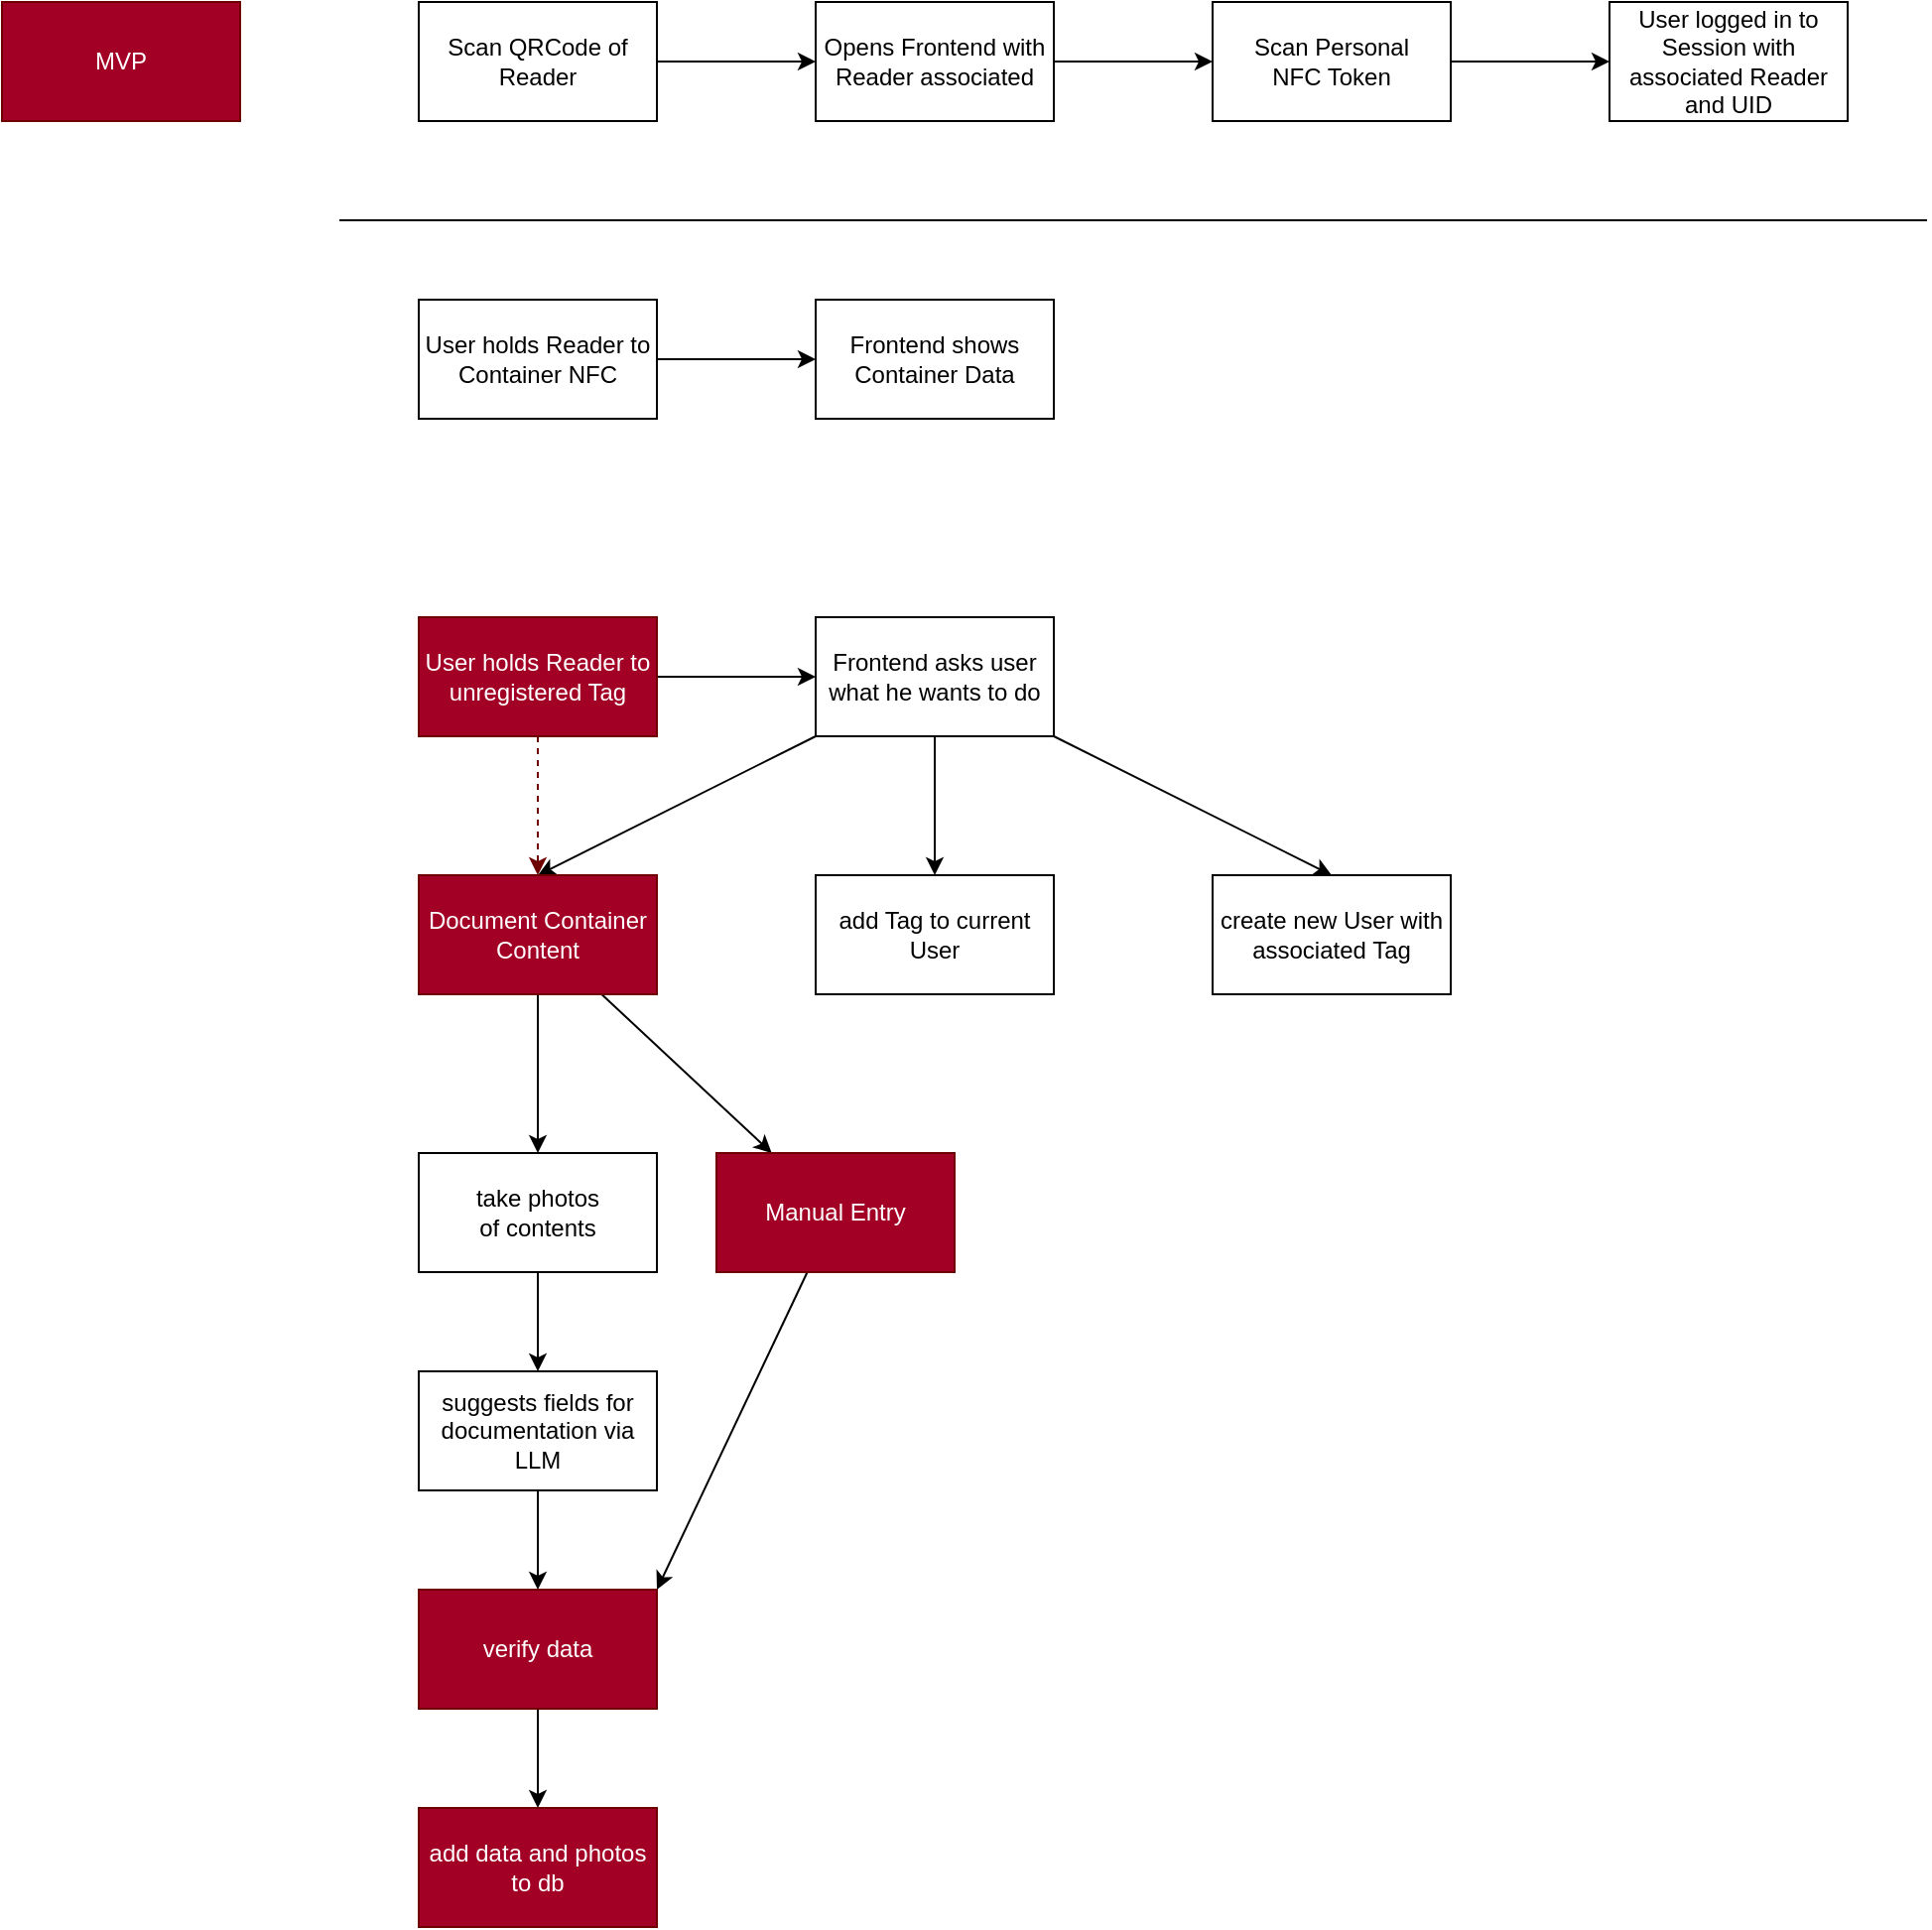 <mxfile>
    <diagram id="cTCUjx13s9DEdmhTzEqC" name="Page-1">
        <mxGraphModel dx="1680" dy="1029" grid="1" gridSize="10" guides="1" tooltips="1" connect="1" arrows="1" fold="1" page="1" pageScale="1" pageWidth="850" pageHeight="1100" math="0" shadow="0">
            <root>
                <mxCell id="0"/>
                <mxCell id="1" parent="0"/>
                <mxCell id="6" value="" style="edgeStyle=none;html=1;" edge="1" parent="1" source="2" target="5">
                    <mxGeometry relative="1" as="geometry"/>
                </mxCell>
                <mxCell id="2" value="Opens Frontend with Reader associated" style="rounded=0;whiteSpace=wrap;html=1;" vertex="1" parent="1">
                    <mxGeometry x="240" y="50" width="120" height="60" as="geometry"/>
                </mxCell>
                <mxCell id="4" value="" style="edgeStyle=none;html=1;" edge="1" parent="1" source="3" target="2">
                    <mxGeometry relative="1" as="geometry"/>
                </mxCell>
                <mxCell id="3" value="Scan QRCode of Reader" style="rounded=0;whiteSpace=wrap;html=1;" vertex="1" parent="1">
                    <mxGeometry x="40" y="50" width="120" height="60" as="geometry"/>
                </mxCell>
                <mxCell id="8" value="" style="edgeStyle=none;html=1;" edge="1" parent="1" source="5" target="7">
                    <mxGeometry relative="1" as="geometry"/>
                </mxCell>
                <mxCell id="5" value="Scan Personal&lt;br&gt;NFC Token" style="whiteSpace=wrap;html=1;rounded=0;" vertex="1" parent="1">
                    <mxGeometry x="440" y="50" width="120" height="60" as="geometry"/>
                </mxCell>
                <mxCell id="7" value="User logged in to Session with associated Reader and UID" style="whiteSpace=wrap;html=1;rounded=0;" vertex="1" parent="1">
                    <mxGeometry x="640" y="50" width="120" height="60" as="geometry"/>
                </mxCell>
                <mxCell id="9" value="" style="edgeStyle=none;orthogonalLoop=1;jettySize=auto;html=1;endArrow=none;endFill=0;" edge="1" parent="1">
                    <mxGeometry width="80" relative="1" as="geometry">
                        <mxPoint y="160" as="sourcePoint"/>
                        <mxPoint x="800" y="160" as="targetPoint"/>
                        <Array as="points"/>
                    </mxGeometry>
                </mxCell>
                <mxCell id="12" value="" style="edgeStyle=none;html=1;" edge="1" parent="1" source="10" target="11">
                    <mxGeometry relative="1" as="geometry"/>
                </mxCell>
                <mxCell id="10" value="User holds Reader to Container NFC" style="whiteSpace=wrap;html=1;" vertex="1" parent="1">
                    <mxGeometry x="40" y="200" width="120" height="60" as="geometry"/>
                </mxCell>
                <mxCell id="11" value="Frontend shows Container Data" style="whiteSpace=wrap;html=1;" vertex="1" parent="1">
                    <mxGeometry x="240" y="200" width="120" height="60" as="geometry"/>
                </mxCell>
                <mxCell id="15" value="" style="edgeStyle=none;html=1;" edge="1" parent="1" source="13" target="14">
                    <mxGeometry relative="1" as="geometry"/>
                </mxCell>
                <mxCell id="37" style="edgeStyle=none;html=1;endArrow=classic;endFill=1;dashed=1;fillColor=#a20025;strokeColor=#6F0000;" edge="1" parent="1" source="13" target="16">
                    <mxGeometry relative="1" as="geometry"/>
                </mxCell>
                <mxCell id="13" value="User holds Reader to unregistered Tag" style="whiteSpace=wrap;html=1;fillColor=#a20025;fontColor=#ffffff;strokeColor=#6F0000;" vertex="1" parent="1">
                    <mxGeometry x="40" y="360" width="120" height="60" as="geometry"/>
                </mxCell>
                <mxCell id="21" style="edgeStyle=none;html=1;entryX=0.5;entryY=0;entryDx=0;entryDy=0;" edge="1" parent="1" source="14" target="16">
                    <mxGeometry relative="1" as="geometry"/>
                </mxCell>
                <mxCell id="23" value="" style="edgeStyle=none;html=1;" edge="1" parent="1" source="14" target="17">
                    <mxGeometry relative="1" as="geometry"/>
                </mxCell>
                <mxCell id="24" style="edgeStyle=none;html=1;exitX=1;exitY=1;exitDx=0;exitDy=0;entryX=0.5;entryY=0;entryDx=0;entryDy=0;" edge="1" parent="1" source="14" target="18">
                    <mxGeometry relative="1" as="geometry"/>
                </mxCell>
                <mxCell id="14" value="Frontend asks user what he wants to do" style="whiteSpace=wrap;html=1;" vertex="1" parent="1">
                    <mxGeometry x="240" y="360" width="120" height="60" as="geometry"/>
                </mxCell>
                <mxCell id="20" value="" style="edgeStyle=none;html=1;" edge="1" parent="1" source="16" target="19">
                    <mxGeometry relative="1" as="geometry"/>
                </mxCell>
                <mxCell id="33" style="edgeStyle=none;html=1;endArrow=classic;endFill=1;" edge="1" parent="1" source="16" target="32">
                    <mxGeometry relative="1" as="geometry"/>
                </mxCell>
                <mxCell id="16" value="Document Container Content" style="whiteSpace=wrap;html=1;fillColor=#a20025;fontColor=#ffffff;strokeColor=#6F0000;" vertex="1" parent="1">
                    <mxGeometry x="40" y="490" width="120" height="60" as="geometry"/>
                </mxCell>
                <mxCell id="17" value="add Tag to current User" style="whiteSpace=wrap;html=1;" vertex="1" parent="1">
                    <mxGeometry x="240" y="490" width="120" height="60" as="geometry"/>
                </mxCell>
                <mxCell id="18" value="create new User with associated Tag" style="whiteSpace=wrap;html=1;" vertex="1" parent="1">
                    <mxGeometry x="440" y="490" width="120" height="60" as="geometry"/>
                </mxCell>
                <mxCell id="27" value="" style="edgeStyle=none;html=1;" edge="1" parent="1" source="19" target="26">
                    <mxGeometry relative="1" as="geometry"/>
                </mxCell>
                <mxCell id="19" value="take photos&lt;br&gt;of contents" style="whiteSpace=wrap;html=1;" vertex="1" parent="1">
                    <mxGeometry x="40" y="630" width="120" height="60" as="geometry"/>
                </mxCell>
                <mxCell id="29" value="" style="edgeStyle=none;html=1;" edge="1" parent="1" source="26" target="28">
                    <mxGeometry relative="1" as="geometry"/>
                </mxCell>
                <mxCell id="26" value="suggests fields for documentation via LLM" style="whiteSpace=wrap;html=1;" vertex="1" parent="1">
                    <mxGeometry x="40" y="740" width="120" height="60" as="geometry"/>
                </mxCell>
                <mxCell id="31" value="" style="edgeStyle=none;html=1;" edge="1" parent="1" source="28" target="30">
                    <mxGeometry relative="1" as="geometry"/>
                </mxCell>
                <mxCell id="28" value="verify data" style="whiteSpace=wrap;html=1;fillColor=#a20025;fontColor=#ffffff;strokeColor=#6F0000;" vertex="1" parent="1">
                    <mxGeometry x="40" y="850" width="120" height="60" as="geometry"/>
                </mxCell>
                <mxCell id="30" value="add data and photos to db" style="whiteSpace=wrap;html=1;fillColor=#a20025;fontColor=#ffffff;strokeColor=#6F0000;" vertex="1" parent="1">
                    <mxGeometry x="40" y="960" width="120" height="60" as="geometry"/>
                </mxCell>
                <mxCell id="34" style="edgeStyle=none;html=1;endArrow=classic;endFill=1;entryX=1;entryY=0;entryDx=0;entryDy=0;" edge="1" parent="1" source="32" target="28">
                    <mxGeometry relative="1" as="geometry"/>
                </mxCell>
                <mxCell id="32" value="Manual Entry" style="whiteSpace=wrap;html=1;fillColor=#a20025;fontColor=#ffffff;strokeColor=#6F0000;" vertex="1" parent="1">
                    <mxGeometry x="190" y="630" width="120" height="60" as="geometry"/>
                </mxCell>
                <mxCell id="36" value="MVP" style="rounded=0;whiteSpace=wrap;html=1;fillColor=#a20025;fontColor=#ffffff;strokeColor=#6F0000;" vertex="1" parent="1">
                    <mxGeometry x="-170" y="50" width="120" height="60" as="geometry"/>
                </mxCell>
            </root>
        </mxGraphModel>
    </diagram>
</mxfile>
